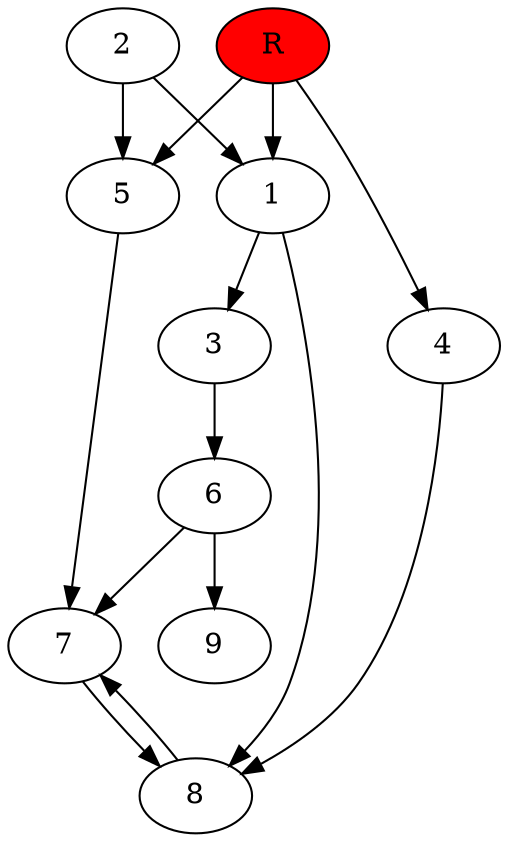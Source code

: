 digraph prb12160 {
	1
	2
	3
	4
	5
	6
	7
	8
	R [fillcolor="#ff0000" style=filled]
	1 -> 3
	1 -> 8
	2 -> 1
	2 -> 5
	3 -> 6
	4 -> 8
	5 -> 7
	6 -> 7
	6 -> 9
	7 -> 8
	8 -> 7
	R -> 1
	R -> 4
	R -> 5
}
